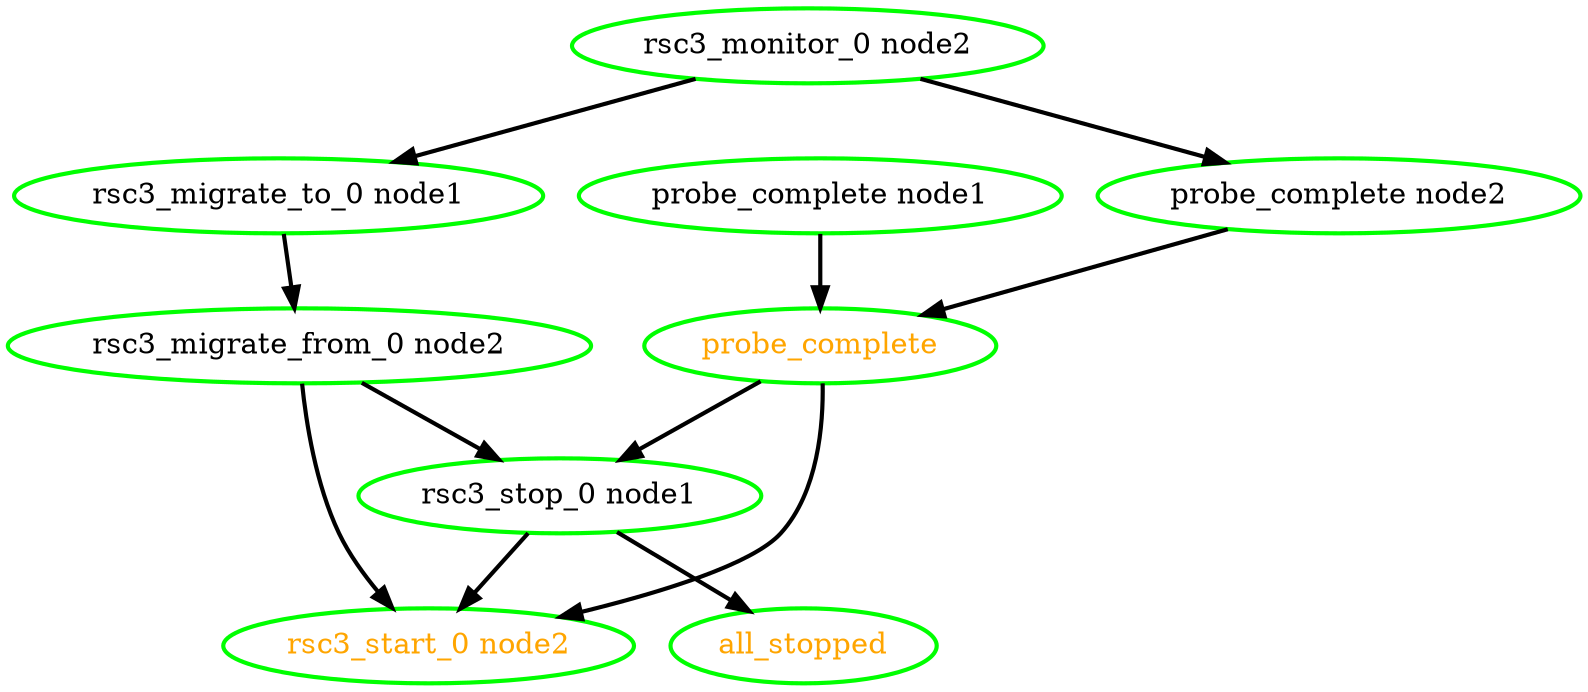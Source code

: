  digraph "g" {
"all_stopped" [ style=bold color="green" fontcolor="orange" ]
"probe_complete node1" -> "probe_complete" [ style = bold]
"probe_complete node1" [ style=bold color="green" fontcolor="black" ]
"probe_complete node2" -> "probe_complete" [ style = bold]
"probe_complete node2" [ style=bold color="green" fontcolor="black" ]
"probe_complete" -> "rsc3_start_0 node2" [ style = bold]
"probe_complete" -> "rsc3_stop_0 node1" [ style = bold]
"probe_complete" [ style=bold color="green" fontcolor="orange" ]
"rsc3_migrate_from_0 node2" -> "rsc3_start_0 node2" [ style = bold]
"rsc3_migrate_from_0 node2" -> "rsc3_stop_0 node1" [ style = bold]
"rsc3_migrate_from_0 node2" [ style=bold color="green" fontcolor="black" ]
"rsc3_migrate_to_0 node1" -> "rsc3_migrate_from_0 node2" [ style = bold]
"rsc3_migrate_to_0 node1" [ style=bold color="green" fontcolor="black" ]
"rsc3_monitor_0 node2" -> "probe_complete node2" [ style = bold]
"rsc3_monitor_0 node2" -> "rsc3_migrate_to_0 node1" [ style = bold]
"rsc3_monitor_0 node2" [ style=bold color="green" fontcolor="black" ]
"rsc3_start_0 node2" [ style=bold color="green" fontcolor="orange" ]
"rsc3_stop_0 node1" -> "all_stopped" [ style = bold]
"rsc3_stop_0 node1" -> "rsc3_start_0 node2" [ style = bold]
"rsc3_stop_0 node1" [ style=bold color="green" fontcolor="black" ]
}
